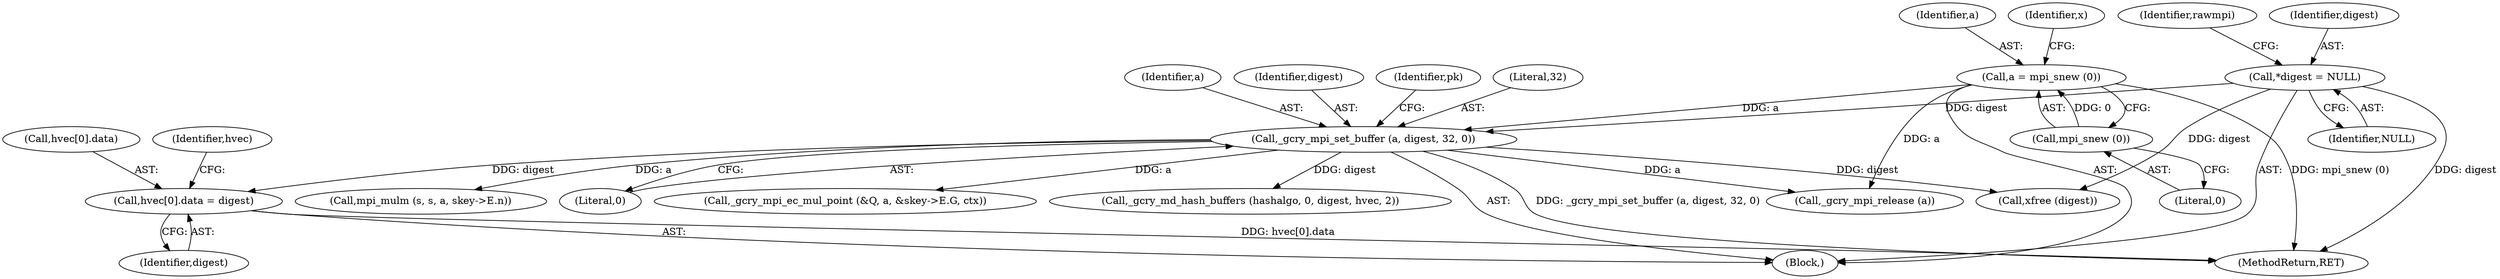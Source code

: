 digraph "0_gnupg_5a22de904a0a366ae79f03ff1e13a1232a89e26b@array" {
"1000336" [label="(Call,hvec[0].data = digest)"];
"1000243" [label="(Call,_gcry_mpi_set_buffer (a, digest, 32, 0))"];
"1000166" [label="(Call,a = mpi_snew (0))"];
"1000168" [label="(Call,mpi_snew (0))"];
"1000127" [label="(Call,*digest = NULL)"];
"1000284" [label="(Call,_gcry_mpi_ec_mul_point (&Q, a, &skey->E.G, ctx))"];
"1000169" [label="(Literal,0)"];
"1000246" [label="(Literal,32)"];
"1000167" [label="(Identifier,a)"];
"1000342" [label="(Identifier,digest)"];
"1000127" [label="(Call,*digest = NULL)"];
"1000586" [label="(Call,_gcry_mpi_release (a))"];
"1000594" [label="(Call,xfree (digest))"];
"1000375" [label="(Call,_gcry_md_hash_buffers (hashalgo, 0, digest, hvec, 2))"];
"1000244" [label="(Identifier,a)"];
"1000243" [label="(Call,_gcry_mpi_set_buffer (a, digest, 32, 0))"];
"1000166" [label="(Call,a = mpi_snew (0))"];
"1000129" [label="(Identifier,NULL)"];
"1000610" [label="(MethodReturn,RET)"];
"1000245" [label="(Identifier,digest)"];
"1000135" [label="(Identifier,rawmpi)"];
"1000337" [label="(Call,hvec[0].data)"];
"1000336" [label="(Call,hvec[0].data = digest)"];
"1000346" [label="(Identifier,hvec)"];
"1000537" [label="(Call,mpi_mulm (s, s, a, skey->E.n))"];
"1000128" [label="(Identifier,digest)"];
"1000249" [label="(Identifier,pk)"];
"1000168" [label="(Call,mpi_snew (0))"];
"1000247" [label="(Literal,0)"];
"1000171" [label="(Identifier,x)"];
"1000118" [label="(Block,)"];
"1000336" -> "1000118"  [label="AST: "];
"1000336" -> "1000342"  [label="CFG: "];
"1000337" -> "1000336"  [label="AST: "];
"1000342" -> "1000336"  [label="AST: "];
"1000346" -> "1000336"  [label="CFG: "];
"1000336" -> "1000610"  [label="DDG: hvec[0].data"];
"1000243" -> "1000336"  [label="DDG: digest"];
"1000243" -> "1000118"  [label="AST: "];
"1000243" -> "1000247"  [label="CFG: "];
"1000244" -> "1000243"  [label="AST: "];
"1000245" -> "1000243"  [label="AST: "];
"1000246" -> "1000243"  [label="AST: "];
"1000247" -> "1000243"  [label="AST: "];
"1000249" -> "1000243"  [label="CFG: "];
"1000243" -> "1000610"  [label="DDG: _gcry_mpi_set_buffer (a, digest, 32, 0)"];
"1000166" -> "1000243"  [label="DDG: a"];
"1000127" -> "1000243"  [label="DDG: digest"];
"1000243" -> "1000284"  [label="DDG: a"];
"1000243" -> "1000375"  [label="DDG: digest"];
"1000243" -> "1000537"  [label="DDG: a"];
"1000243" -> "1000586"  [label="DDG: a"];
"1000243" -> "1000594"  [label="DDG: digest"];
"1000166" -> "1000118"  [label="AST: "];
"1000166" -> "1000168"  [label="CFG: "];
"1000167" -> "1000166"  [label="AST: "];
"1000168" -> "1000166"  [label="AST: "];
"1000171" -> "1000166"  [label="CFG: "];
"1000166" -> "1000610"  [label="DDG: mpi_snew (0)"];
"1000168" -> "1000166"  [label="DDG: 0"];
"1000166" -> "1000586"  [label="DDG: a"];
"1000168" -> "1000169"  [label="CFG: "];
"1000169" -> "1000168"  [label="AST: "];
"1000127" -> "1000118"  [label="AST: "];
"1000127" -> "1000129"  [label="CFG: "];
"1000128" -> "1000127"  [label="AST: "];
"1000129" -> "1000127"  [label="AST: "];
"1000135" -> "1000127"  [label="CFG: "];
"1000127" -> "1000610"  [label="DDG: digest"];
"1000127" -> "1000594"  [label="DDG: digest"];
}
